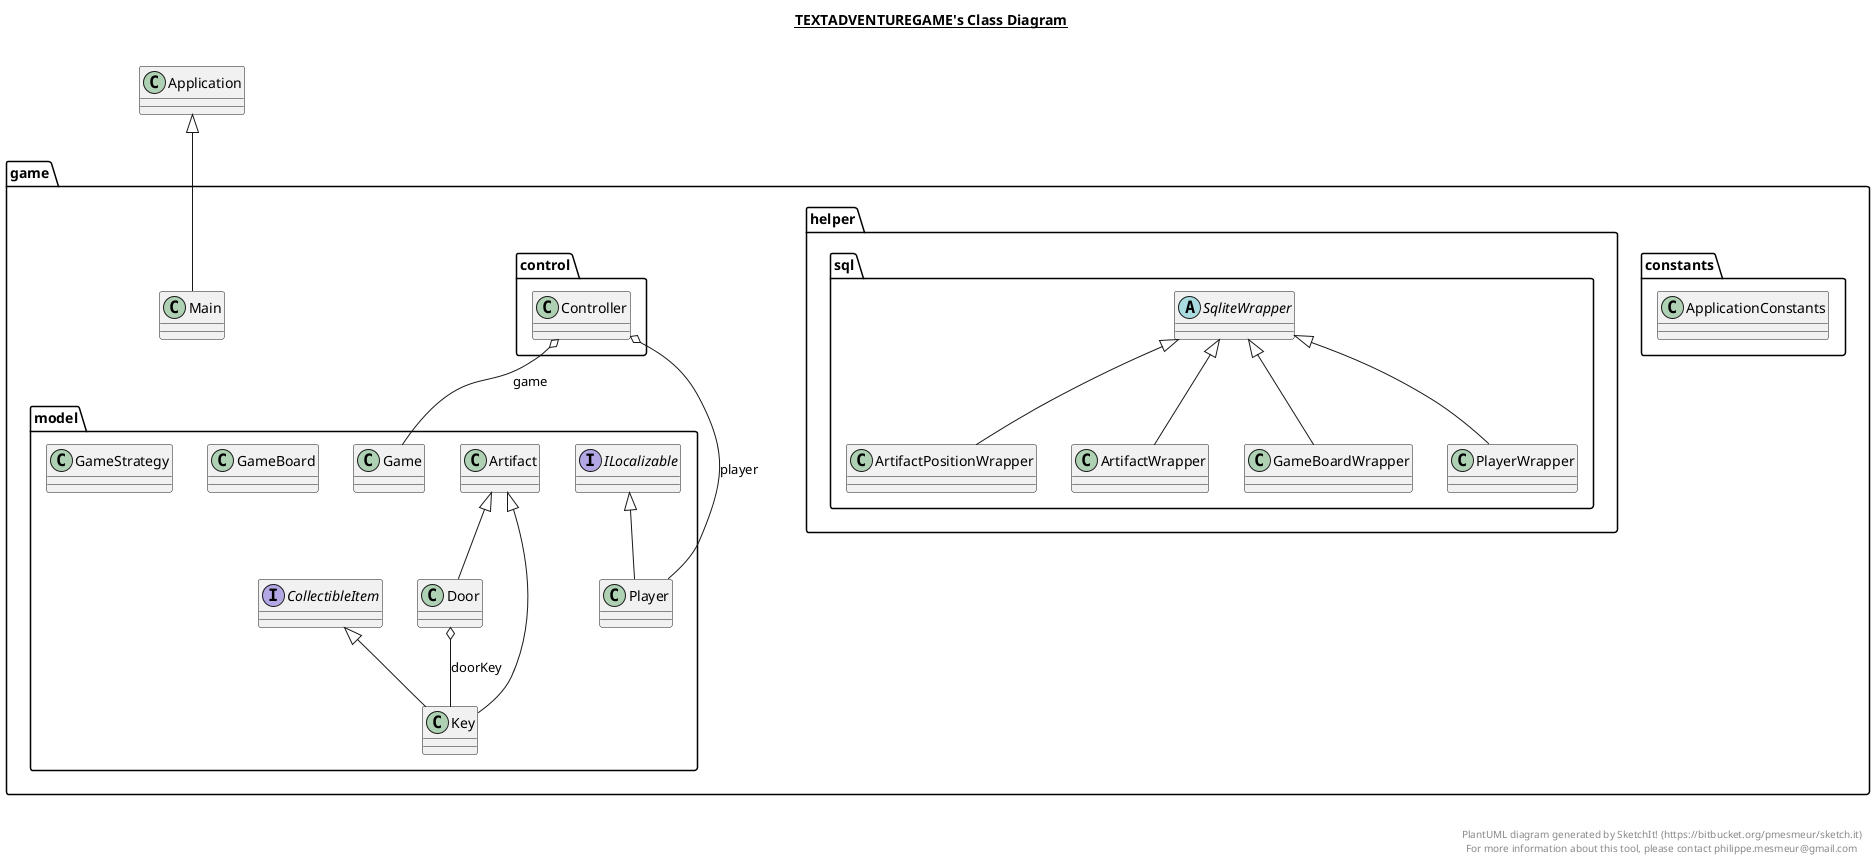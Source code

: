@startuml

title __TEXTADVENTUREGAME's Class Diagram__\n

  package game {
    package game.constants {
      class ApplicationConstants {
      }
    }
  }
  

  package game {
    package game.model {
      class Artifact {
      }
    }
  }
  

  package game {
    package game.helper.sql {
      class ArtifactPositionWrapper {
      }
    }
  }
  

  package game {
    package game.helper.sql {
      class ArtifactWrapper {
      }
    }
  }
  

  package game {
    package game.model {
      interface CollectibleItem {
      }
    }
  }
  

  package game {
    package game.control {
      class Controller {
      }
    }
  }
  

  package game {
    package game.model {
      class Door {
      }
    }
  }
  

  package game {
    package game.model {
      class Game {
      }
    }
  }
  

  package game {
    package game.model {
      class GameBoard {
      }
    }
  }
  

  package game {
    package game.helper.sql {
      class GameBoardWrapper {
      }
    }
  }
  

  package game {
    package game.model {
      class GameStrategy {
      }
    }
  }
  

  package game {
    package game.model {
      interface ILocalizable {
      }
    }
  }
  

  package game {
    package game.model {
      class Key {
      }
    }
  }
  

  package game {
    class Main {
    }
  }
  

  package game {
    package game.model {
      class Player {
      }
    }
  }
  

  package game {
    package game.helper.sql {
      class PlayerWrapper {
      }
    }
  }
  

  package game {
    package game.helper.sql {
      abstract class SqliteWrapper {
      }
    }
  }
  

  ArtifactPositionWrapper -up-|> SqliteWrapper
  ArtifactWrapper -up-|> SqliteWrapper
  Controller o-- Game : game
  Controller o-- Player : player
  Door -up-|> Artifact
  Door o-- Key : doorKey
  GameBoardWrapper -up-|> SqliteWrapper
  Key -up-|> CollectibleItem
  Key -up-|> Artifact
  Main -up-|> Application
  Player -up-|> ILocalizable
  PlayerWrapper -up-|> SqliteWrapper


right footer


PlantUML diagram generated by SketchIt! (https://bitbucket.org/pmesmeur/sketch.it)
For more information about this tool, please contact philippe.mesmeur@gmail.com
endfooter

@enduml
